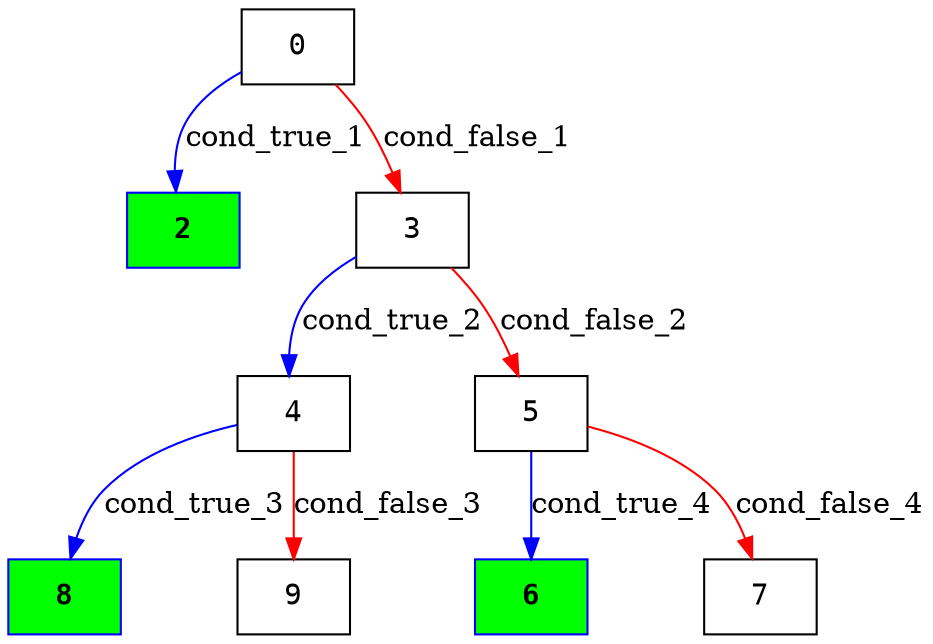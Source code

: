 digraph ExecutionTree {
	node [color=black fontname=Courier height=.5 shape=record]
	8 [color=blue, fillcolor=green, style=filled, fontcolor=black, fontname="Courier-Bold"]
	6 [color=blue, fillcolor=green, style=filled, fontcolor=black, fontname="Courier-Bold"]
	2 [color=blue, fillcolor=green, style=filled, fontcolor=black, fontname="Courier-Bold"]
	0 -> 2 [label=cond_true_1 color=blue]
	0 -> 3 [label=cond_false_1 color=red]
	3 -> 4 [label=cond_true_2 color=blue]
	3 -> 5 [label=cond_false_2 color=red]
	4 -> 8 [label=cond_true_3 color=blue]
	4 -> 9 [label=cond_false_3 color=red]
	5 -> 6 [label=cond_true_4 color=blue]
	5 -> 7 [label=cond_false_4 color=red]
}
